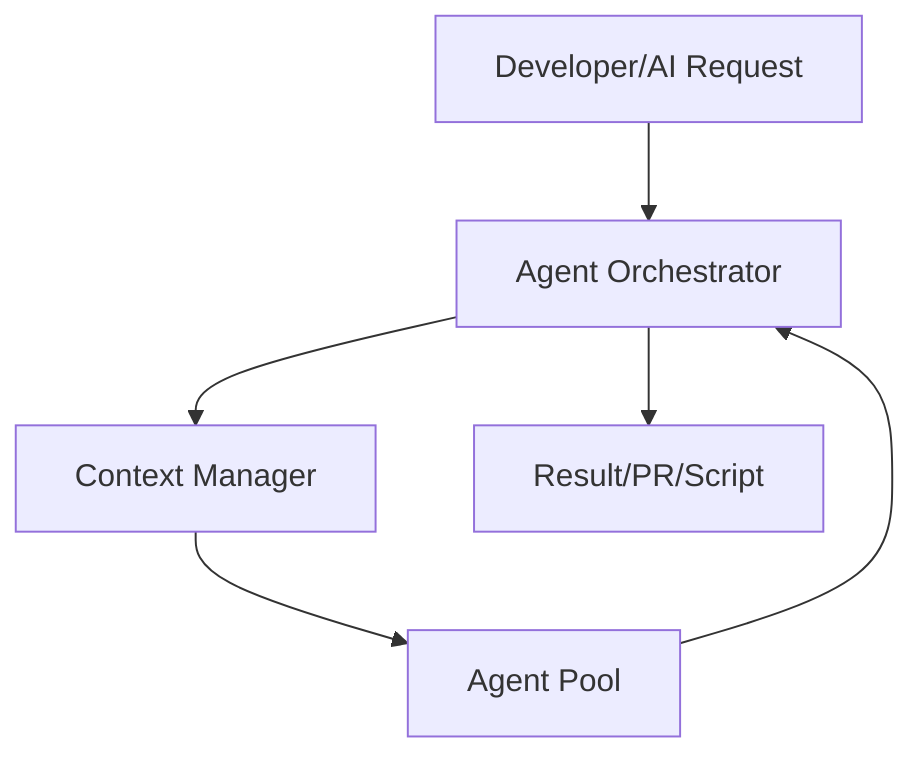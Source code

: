 %% Agent Orchestration Workflow
flowchart TD
    Dev[Developer/AI Request]
    Orchestrator[Agent Orchestrator]
    Context[Context Manager]
    Agents[Agent Pool]
    Output[Result/PR/Script]
    Dev --> Orchestrator
    Orchestrator --> Context
    Context --> Agents
    Agents --> Orchestrator
    Orchestrator --> Output
